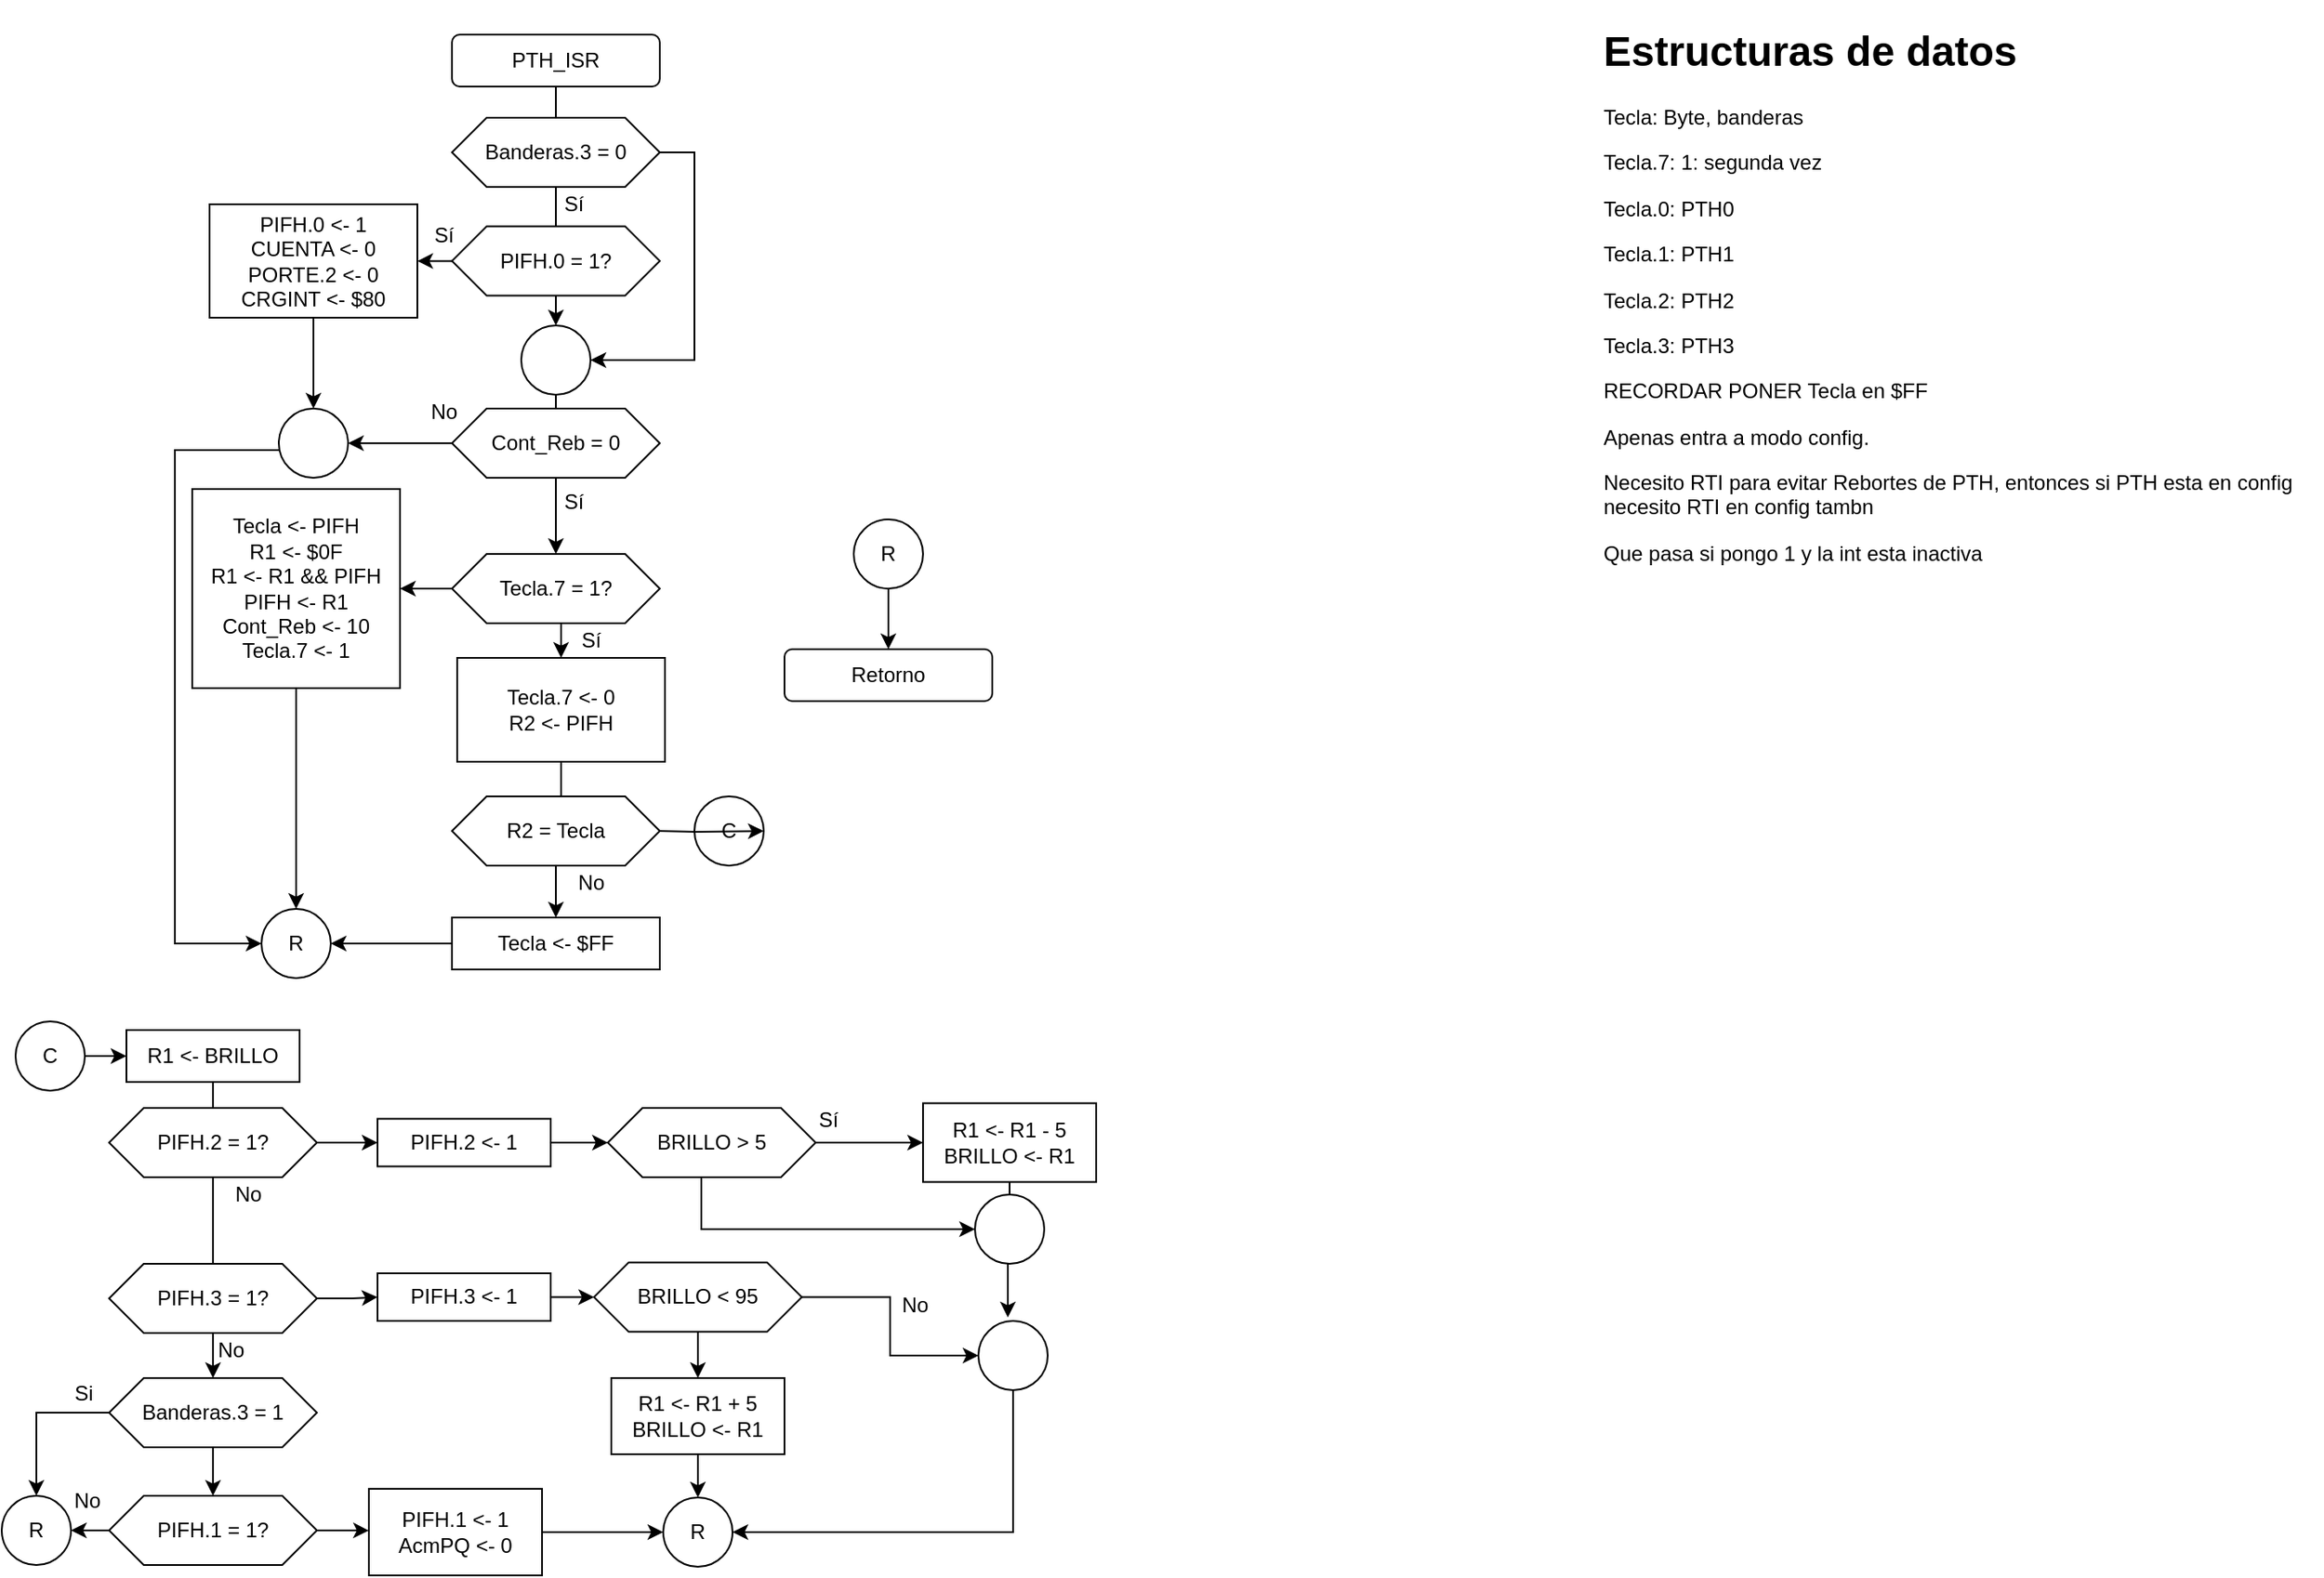 <mxfile version="14.3.0" type="github">
  <diagram id="c7fjYp0Tahoj1WGIqrOk" name="Page-1">
    <mxGraphModel dx="1670" dy="2044" grid="1" gridSize="10" guides="1" tooltips="1" connect="1" arrows="1" fold="1" page="1" pageScale="1" pageWidth="850" pageHeight="1100" math="0" shadow="0">
      <root>
        <mxCell id="0" />
        <mxCell id="1" parent="0" />
        <mxCell id="8bCLtA65vS8jzmT4QicE-42" style="edgeStyle=orthogonalEdgeStyle;rounded=0;orthogonalLoop=1;jettySize=auto;html=1;" parent="1" source="UxZr2XqgRcE-VCvsG_dp-8" target="8bCLtA65vS8jzmT4QicE-17" edge="1">
          <mxGeometry relative="1" as="geometry" />
        </mxCell>
        <mxCell id="8bCLtA65vS8jzmT4QicE-1" value="PTH_ISR" style="rounded=1;whiteSpace=wrap;html=1;" parent="1" vertex="1">
          <mxGeometry x="110" y="-90" width="120" height="30" as="geometry" />
        </mxCell>
        <mxCell id="8bCLtA65vS8jzmT4QicE-58" value="" style="edgeStyle=orthogonalEdgeStyle;rounded=0;orthogonalLoop=1;jettySize=auto;html=1;" parent="1" source="8bCLtA65vS8jzmT4QicE-3" edge="1">
          <mxGeometry relative="1" as="geometry">
            <mxPoint x="62.0" y="774.083" as="targetPoint" />
          </mxGeometry>
        </mxCell>
        <mxCell id="s9H4iR4M-_ucvPNq_mCL-15" value="" style="edgeStyle=orthogonalEdgeStyle;rounded=0;orthogonalLoop=1;jettySize=auto;html=1;" edge="1" parent="1" source="8bCLtA65vS8jzmT4QicE-3" target="s9H4iR4M-_ucvPNq_mCL-7">
          <mxGeometry relative="1" as="geometry" />
        </mxCell>
        <mxCell id="8bCLtA65vS8jzmT4QicE-3" value="PIFH.1 = 1?" style="shape=hexagon;perimeter=hexagonPerimeter2;whiteSpace=wrap;html=1;fixedSize=1;" parent="1" vertex="1">
          <mxGeometry x="-88" y="754" width="120" height="40" as="geometry" />
        </mxCell>
        <mxCell id="8bCLtA65vS8jzmT4QicE-62" value="" style="edgeStyle=orthogonalEdgeStyle;rounded=0;orthogonalLoop=1;jettySize=auto;html=1;" parent="1" source="8bCLtA65vS8jzmT4QicE-5" target="8bCLtA65vS8jzmT4QicE-54" edge="1">
          <mxGeometry relative="1" as="geometry" />
        </mxCell>
        <mxCell id="8bCLtA65vS8jzmT4QicE-94" value="" style="edgeStyle=orthogonalEdgeStyle;rounded=0;orthogonalLoop=1;jettySize=auto;html=1;" parent="1" source="s9H4iR4M-_ucvPNq_mCL-3" target="8bCLtA65vS8jzmT4QicE-86" edge="1">
          <mxGeometry relative="1" as="geometry" />
        </mxCell>
        <mxCell id="8bCLtA65vS8jzmT4QicE-6" value="PIFH.3 = 1?" style="shape=hexagon;perimeter=hexagonPerimeter2;whiteSpace=wrap;html=1;fixedSize=1;" parent="1" vertex="1">
          <mxGeometry x="-88" y="620" width="120" height="40" as="geometry" />
        </mxCell>
        <mxCell id="Di6Owvq7miezw51LFoUo-13" value="" style="edgeStyle=orthogonalEdgeStyle;rounded=0;orthogonalLoop=1;jettySize=auto;html=1;" parent="1" source="8bCLtA65vS8jzmT4QicE-7" target="Di6Owvq7miezw51LFoUo-11" edge="1">
          <mxGeometry relative="1" as="geometry" />
        </mxCell>
        <mxCell id="8bCLtA65vS8jzmT4QicE-7" value="Cont_Reb = 0" style="shape=hexagon;perimeter=hexagonPerimeter2;whiteSpace=wrap;html=1;fixedSize=1;" parent="1" vertex="1">
          <mxGeometry x="110" y="126" width="120" height="40" as="geometry" />
        </mxCell>
        <mxCell id="8bCLtA65vS8jzmT4QicE-8" value="Retorno" style="rounded=1;whiteSpace=wrap;html=1;" parent="1" vertex="1">
          <mxGeometry x="302" y="265" width="120" height="30" as="geometry" />
        </mxCell>
        <mxCell id="8bCLtA65vS8jzmT4QicE-10" value="No" style="text;html=1;align=center;verticalAlign=middle;resizable=0;points=[];autosize=1;" parent="1" vertex="1">
          <mxGeometry x="90" y="118" width="30" height="20" as="geometry" />
        </mxCell>
        <mxCell id="8bCLtA65vS8jzmT4QicE-12" value="Sí" style="text;html=1;align=center;verticalAlign=middle;resizable=0;points=[];autosize=1;" parent="1" vertex="1">
          <mxGeometry x="165" y="170" width="30" height="20" as="geometry" />
        </mxCell>
        <mxCell id="8bCLtA65vS8jzmT4QicE-16" value="&lt;h1&gt;Estructuras de datos&lt;br&gt;&lt;/h1&gt;&lt;p&gt;Tecla: Byte, banderas&lt;/p&gt;&lt;p&gt;Tecla.7: 1: segunda vez&lt;/p&gt;&lt;p&gt;Tecla.0: PTH0&lt;/p&gt;&lt;p&gt;Tecla.1: PTH1&lt;/p&gt;&lt;p&gt;Tecla.2: PTH2&lt;/p&gt;&lt;p&gt;Tecla.3: PTH3&lt;/p&gt;&lt;p&gt;RECORDAR PONER Tecla en $FF&lt;/p&gt;&lt;p&gt;Apenas entra a modo config.&lt;/p&gt;&lt;p&gt;Necesito RTI para evitar Rebortes de PTH, entonces si PTH esta en config necesito RTI en config tambn&lt;br&gt;&lt;/p&gt;&lt;p&gt;Que pasa si pongo 1 y la int esta inactiva&lt;br&gt;&lt;/p&gt;" style="text;html=1;strokeColor=none;fillColor=none;spacing=5;spacingTop=-20;whiteSpace=wrap;overflow=hidden;rounded=0;" parent="1" vertex="1">
          <mxGeometry x="770" y="-100" width="420" height="325" as="geometry" />
        </mxCell>
        <mxCell id="8bCLtA65vS8jzmT4QicE-24" value="" style="edgeStyle=orthogonalEdgeStyle;rounded=0;orthogonalLoop=1;jettySize=auto;html=1;" parent="1" source="8bCLtA65vS8jzmT4QicE-17" target="8bCLtA65vS8jzmT4QicE-19" edge="1">
          <mxGeometry relative="1" as="geometry" />
        </mxCell>
        <mxCell id="8bCLtA65vS8jzmT4QicE-49" style="edgeStyle=orthogonalEdgeStyle;rounded=0;orthogonalLoop=1;jettySize=auto;html=1;exitX=0.5;exitY=1;exitDx=0;exitDy=0;entryX=0.5;entryY=0;entryDx=0;entryDy=0;" parent="1" source="8bCLtA65vS8jzmT4QicE-17" target="8bCLtA65vS8jzmT4QicE-26" edge="1">
          <mxGeometry relative="1" as="geometry" />
        </mxCell>
        <mxCell id="8bCLtA65vS8jzmT4QicE-17" value="Tecla.7 = 1?" style="shape=hexagon;perimeter=hexagonPerimeter2;whiteSpace=wrap;html=1;fixedSize=1;" parent="1" vertex="1">
          <mxGeometry x="110" y="210" width="120" height="40" as="geometry" />
        </mxCell>
        <mxCell id="8bCLtA65vS8jzmT4QicE-18" value="Sí" style="text;html=1;align=center;verticalAlign=middle;resizable=0;points=[];autosize=1;" parent="1" vertex="1">
          <mxGeometry x="175" y="250" width="30" height="20" as="geometry" />
        </mxCell>
        <mxCell id="8bCLtA65vS8jzmT4QicE-21" style="edgeStyle=orthogonalEdgeStyle;rounded=0;orthogonalLoop=1;jettySize=auto;html=1;entryX=0.5;entryY=0;entryDx=0;entryDy=0;" parent="1" source="8bCLtA65vS8jzmT4QicE-19" target="8bCLtA65vS8jzmT4QicE-22" edge="1">
          <mxGeometry relative="1" as="geometry">
            <mxPoint x="20" y="520" as="targetPoint" />
          </mxGeometry>
        </mxCell>
        <mxCell id="8bCLtA65vS8jzmT4QicE-19" value="&lt;div&gt;Tecla &amp;lt;- PIFH&lt;/div&gt;&lt;div&gt;R1 &amp;lt;- $0F&lt;/div&gt;&lt;div&gt;R1 &amp;lt;- R1 &amp;amp;&amp;amp; PIFH&lt;/div&gt;&lt;div&gt;PIFH &amp;lt;- R1&lt;br&gt;&lt;/div&gt;&lt;div&gt;Cont_Reb &amp;lt;- 10&lt;/div&gt;&lt;div&gt;Tecla.7 &amp;lt;- 1&lt;br&gt;&lt;/div&gt;" style="rounded=0;whiteSpace=wrap;html=1;" parent="1" vertex="1">
          <mxGeometry x="-40" y="172.5" width="120" height="115" as="geometry" />
        </mxCell>
        <mxCell id="8bCLtA65vS8jzmT4QicE-22" value="R" style="ellipse;whiteSpace=wrap;html=1;aspect=fixed;" parent="1" vertex="1">
          <mxGeometry y="415" width="40" height="40" as="geometry" />
        </mxCell>
        <mxCell id="8bCLtA65vS8jzmT4QicE-23" style="edgeStyle=orthogonalEdgeStyle;rounded=0;orthogonalLoop=1;jettySize=auto;html=1;entryX=0;entryY=0.5;entryDx=0;entryDy=0;" parent="1" source="Di6Owvq7miezw51LFoUo-11" target="8bCLtA65vS8jzmT4QicE-22" edge="1">
          <mxGeometry relative="1" as="geometry">
            <mxPoint x="110" y="150" as="sourcePoint" />
            <mxPoint x="110" y="817" as="targetPoint" />
            <Array as="points">
              <mxPoint x="-50" y="150" />
              <mxPoint x="-50" y="435" />
            </Array>
          </mxGeometry>
        </mxCell>
        <mxCell id="8bCLtA65vS8jzmT4QicE-47" value="" style="edgeStyle=orthogonalEdgeStyle;rounded=0;orthogonalLoop=1;jettySize=auto;html=1;" parent="1" source="8bCLtA65vS8jzmT4QicE-26" target="8bCLtA65vS8jzmT4QicE-44" edge="1">
          <mxGeometry relative="1" as="geometry" />
        </mxCell>
        <mxCell id="8bCLtA65vS8jzmT4QicE-26" value="&lt;div&gt;Tecla.7 &amp;lt;- 0&lt;/div&gt;&lt;div&gt;R2 &amp;lt;- PIFH&lt;br&gt;&lt;/div&gt;" style="rounded=0;whiteSpace=wrap;html=1;" parent="1" vertex="1">
          <mxGeometry x="113" y="270" width="120" height="60" as="geometry" />
        </mxCell>
        <mxCell id="8bCLtA65vS8jzmT4QicE-48" style="edgeStyle=orthogonalEdgeStyle;rounded=0;orthogonalLoop=1;jettySize=auto;html=1;exitX=0.5;exitY=1;exitDx=0;exitDy=0;entryX=0.5;entryY=0;entryDx=0;entryDy=0;" parent="1" source="8bCLtA65vS8jzmT4QicE-27" target="8bCLtA65vS8jzmT4QicE-31" edge="1">
          <mxGeometry relative="1" as="geometry" />
        </mxCell>
        <mxCell id="8bCLtA65vS8jzmT4QicE-27" value="R2 = Tecla" style="shape=hexagon;perimeter=hexagonPerimeter2;whiteSpace=wrap;html=1;fixedSize=1;" parent="1" vertex="1">
          <mxGeometry x="110" y="350" width="120" height="40" as="geometry" />
        </mxCell>
        <mxCell id="8bCLtA65vS8jzmT4QicE-33" style="edgeStyle=orthogonalEdgeStyle;rounded=0;orthogonalLoop=1;jettySize=auto;html=1;entryX=1;entryY=0.5;entryDx=0;entryDy=0;" parent="1" source="8bCLtA65vS8jzmT4QicE-31" target="8bCLtA65vS8jzmT4QicE-22" edge="1">
          <mxGeometry relative="1" as="geometry" />
        </mxCell>
        <mxCell id="8bCLtA65vS8jzmT4QicE-31" value="&lt;div&gt;Tecla &amp;lt;- $FF&lt;/div&gt;" style="rounded=0;whiteSpace=wrap;html=1;" parent="1" vertex="1">
          <mxGeometry x="110" y="420" width="120" height="30" as="geometry" />
        </mxCell>
        <mxCell id="8bCLtA65vS8jzmT4QicE-44" value="No" style="text;html=1;align=center;verticalAlign=middle;resizable=0;points=[];autosize=1;" parent="1" vertex="1">
          <mxGeometry x="175" y="390" width="30" height="20" as="geometry" />
        </mxCell>
        <mxCell id="s9H4iR4M-_ucvPNq_mCL-18" value="" style="edgeStyle=orthogonalEdgeStyle;rounded=0;orthogonalLoop=1;jettySize=auto;html=1;" edge="1" parent="1" source="8bCLtA65vS8jzmT4QicE-53" target="8bCLtA65vS8jzmT4QicE-97">
          <mxGeometry relative="1" as="geometry" />
        </mxCell>
        <mxCell id="8bCLtA65vS8jzmT4QicE-53" value="&lt;div&gt;PIFH.1 &amp;lt;- 1&lt;/div&gt;&lt;div&gt;AcmPQ &amp;lt;- 0&lt;/div&gt;" style="rounded=0;whiteSpace=wrap;html=1;gradientColor=#ffffff;" parent="1" vertex="1">
          <mxGeometry x="62" y="750" width="100" height="50" as="geometry" />
        </mxCell>
        <mxCell id="8bCLtA65vS8jzmT4QicE-56" value="" style="edgeStyle=orthogonalEdgeStyle;rounded=0;orthogonalLoop=1;jettySize=auto;html=1;" parent="1" source="8bCLtA65vS8jzmT4QicE-54" target="8bCLtA65vS8jzmT4QicE-3" edge="1">
          <mxGeometry relative="1" as="geometry" />
        </mxCell>
        <mxCell id="8bCLtA65vS8jzmT4QicE-54" value="Banderas.3 = 1" style="shape=hexagon;perimeter=hexagonPerimeter2;whiteSpace=wrap;html=1;fixedSize=1;" parent="1" vertex="1">
          <mxGeometry x="-88" y="686" width="120" height="40" as="geometry" />
        </mxCell>
        <mxCell id="8bCLtA65vS8jzmT4QicE-63" value="No" style="text;html=1;align=center;verticalAlign=middle;resizable=0;points=[];autosize=1;" parent="1" vertex="1">
          <mxGeometry x="-23" y="570" width="30" height="20" as="geometry" />
        </mxCell>
        <mxCell id="8bCLtA65vS8jzmT4QicE-64" value="No" style="text;html=1;align=center;verticalAlign=middle;resizable=0;points=[];autosize=1;" parent="1" vertex="1">
          <mxGeometry x="-33" y="660" width="30" height="20" as="geometry" />
        </mxCell>
        <mxCell id="8bCLtA65vS8jzmT4QicE-65" value="Si" style="text;html=1;align=center;verticalAlign=middle;resizable=0;points=[];autosize=1;" parent="1" vertex="1">
          <mxGeometry x="-118" y="685" width="30" height="20" as="geometry" />
        </mxCell>
        <mxCell id="8bCLtA65vS8jzmT4QicE-66" value="No" style="text;html=1;align=center;verticalAlign=middle;resizable=0;points=[];autosize=1;" parent="1" vertex="1">
          <mxGeometry x="-116" y="746.5" width="30" height="20" as="geometry" />
        </mxCell>
        <mxCell id="8bCLtA65vS8jzmT4QicE-81" value="" style="edgeStyle=orthogonalEdgeStyle;rounded=0;orthogonalLoop=1;jettySize=auto;html=1;" parent="1" source="8bCLtA65vS8jzmT4QicE-74" target="8bCLtA65vS8jzmT4QicE-63" edge="1">
          <mxGeometry relative="1" as="geometry" />
        </mxCell>
        <mxCell id="8bCLtA65vS8jzmT4QicE-90" value="" style="edgeStyle=orthogonalEdgeStyle;rounded=0;orthogonalLoop=1;jettySize=auto;html=1;" parent="1" source="s9H4iR4M-_ucvPNq_mCL-1" target="8bCLtA65vS8jzmT4QicE-83" edge="1">
          <mxGeometry relative="1" as="geometry" />
        </mxCell>
        <mxCell id="8bCLtA65vS8jzmT4QicE-5" value="PIFH.2 = 1?" style="shape=hexagon;perimeter=hexagonPerimeter2;whiteSpace=wrap;html=1;fixedSize=1;" parent="1" vertex="1">
          <mxGeometry x="-88" y="530" width="120" height="40" as="geometry" />
        </mxCell>
        <mxCell id="8bCLtA65vS8jzmT4QicE-92" value="" style="edgeStyle=orthogonalEdgeStyle;rounded=0;orthogonalLoop=1;jettySize=auto;html=1;" parent="1" source="8bCLtA65vS8jzmT4QicE-83" target="8bCLtA65vS8jzmT4QicE-85" edge="1">
          <mxGeometry relative="1" as="geometry" />
        </mxCell>
        <mxCell id="8bCLtA65vS8jzmT4QicE-93" style="edgeStyle=orthogonalEdgeStyle;rounded=0;orthogonalLoop=1;jettySize=auto;html=1;entryX=0;entryY=0.5;entryDx=0;entryDy=0;" parent="1" source="8bCLtA65vS8jzmT4QicE-83" target="8bCLtA65vS8jzmT4QicE-60" edge="1">
          <mxGeometry relative="1" as="geometry">
            <Array as="points">
              <mxPoint x="254" y="600" />
            </Array>
          </mxGeometry>
        </mxCell>
        <mxCell id="8bCLtA65vS8jzmT4QicE-83" value="BRILLO &amp;gt; 5" style="shape=hexagon;perimeter=hexagonPerimeter2;whiteSpace=wrap;html=1;fixedSize=1;" parent="1" vertex="1">
          <mxGeometry x="200" y="530" width="120" height="40" as="geometry" />
        </mxCell>
        <mxCell id="s9H4iR4M-_ucvPNq_mCL-17" style="edgeStyle=orthogonalEdgeStyle;rounded=0;orthogonalLoop=1;jettySize=auto;html=1;entryX=0.425;entryY=-0.05;entryDx=0;entryDy=0;entryPerimeter=0;" edge="1" parent="1" source="8bCLtA65vS8jzmT4QicE-85" target="8bCLtA65vS8jzmT4QicE-106">
          <mxGeometry relative="1" as="geometry">
            <mxPoint x="432" y="625.0" as="targetPoint" />
          </mxGeometry>
        </mxCell>
        <mxCell id="8bCLtA65vS8jzmT4QicE-85" value="&lt;div&gt;R1 &amp;lt;- R1 - 5&lt;/div&gt;&lt;div&gt;BRILLO &amp;lt;- R1&lt;br&gt;&lt;/div&gt;" style="rounded=0;whiteSpace=wrap;html=1;gradientColor=#ffffff;" parent="1" vertex="1">
          <mxGeometry x="382" y="527.25" width="100" height="45.5" as="geometry" />
        </mxCell>
        <mxCell id="8bCLtA65vS8jzmT4QicE-95" value="" style="edgeStyle=orthogonalEdgeStyle;rounded=0;orthogonalLoop=1;jettySize=auto;html=1;" parent="1" source="8bCLtA65vS8jzmT4QicE-86" target="8bCLtA65vS8jzmT4QicE-88" edge="1">
          <mxGeometry relative="1" as="geometry" />
        </mxCell>
        <mxCell id="8bCLtA65vS8jzmT4QicE-107" style="edgeStyle=orthogonalEdgeStyle;rounded=0;orthogonalLoop=1;jettySize=auto;html=1;entryX=0;entryY=0.5;entryDx=0;entryDy=0;" parent="1" source="8bCLtA65vS8jzmT4QicE-86" target="8bCLtA65vS8jzmT4QicE-106" edge="1">
          <mxGeometry relative="1" as="geometry" />
        </mxCell>
        <mxCell id="8bCLtA65vS8jzmT4QicE-86" value="BRILLO &amp;lt; 95" style="shape=hexagon;perimeter=hexagonPerimeter2;whiteSpace=wrap;html=1;fixedSize=1;" parent="1" vertex="1">
          <mxGeometry x="192" y="619.25" width="120" height="40" as="geometry" />
        </mxCell>
        <mxCell id="UxZr2XqgRcE-VCvsG_dp-4" style="edgeStyle=orthogonalEdgeStyle;rounded=0;orthogonalLoop=1;jettySize=auto;html=1;" parent="1" source="8bCLtA65vS8jzmT4QicE-88" target="8bCLtA65vS8jzmT4QicE-97" edge="1">
          <mxGeometry relative="1" as="geometry" />
        </mxCell>
        <mxCell id="8bCLtA65vS8jzmT4QicE-88" value="&lt;div&gt;R1 &amp;lt;- R1 + 5&lt;/div&gt;&lt;div&gt;BRILLO &amp;lt;- R1&lt;br&gt;&lt;/div&gt;" style="rounded=0;whiteSpace=wrap;html=1;gradientColor=#ffffff;" parent="1" vertex="1">
          <mxGeometry x="202" y="686" width="100" height="44" as="geometry" />
        </mxCell>
        <mxCell id="8bCLtA65vS8jzmT4QicE-97" value="R" style="ellipse;whiteSpace=wrap;html=1;aspect=fixed;" parent="1" vertex="1">
          <mxGeometry x="232" y="755" width="40" height="40" as="geometry" />
        </mxCell>
        <mxCell id="s9H4iR4M-_ucvPNq_mCL-19" style="edgeStyle=orthogonalEdgeStyle;rounded=0;orthogonalLoop=1;jettySize=auto;html=1;entryX=1;entryY=0.5;entryDx=0;entryDy=0;" edge="1" parent="1" source="8bCLtA65vS8jzmT4QicE-106" target="8bCLtA65vS8jzmT4QicE-97">
          <mxGeometry relative="1" as="geometry">
            <Array as="points">
              <mxPoint x="434" y="775" />
            </Array>
          </mxGeometry>
        </mxCell>
        <mxCell id="8bCLtA65vS8jzmT4QicE-106" value="" style="ellipse;whiteSpace=wrap;html=1;aspect=fixed;" parent="1" vertex="1">
          <mxGeometry x="414" y="653" width="40" height="40" as="geometry" />
        </mxCell>
        <mxCell id="8bCLtA65vS8jzmT4QicE-108" value="No" style="text;html=1;align=center;verticalAlign=middle;resizable=0;points=[];autosize=1;" parent="1" vertex="1">
          <mxGeometry x="362" y="634" width="30" height="20" as="geometry" />
        </mxCell>
        <mxCell id="8bCLtA65vS8jzmT4QicE-109" value="Sí" style="text;html=1;align=center;verticalAlign=middle;resizable=0;points=[];autosize=1;" parent="1" vertex="1">
          <mxGeometry x="312" y="527.25" width="30" height="20" as="geometry" />
        </mxCell>
        <mxCell id="Di6Owvq7miezw51LFoUo-9" value="" style="edgeStyle=orthogonalEdgeStyle;rounded=0;orthogonalLoop=1;jettySize=auto;html=1;" parent="1" source="Di6Owvq7miezw51LFoUo-1" target="Di6Owvq7miezw51LFoUo-2" edge="1">
          <mxGeometry relative="1" as="geometry" />
        </mxCell>
        <mxCell id="Di6Owvq7miezw51LFoUo-14" value="" style="edgeStyle=orthogonalEdgeStyle;rounded=0;orthogonalLoop=1;jettySize=auto;html=1;exitX=0.5;exitY=1;exitDx=0;exitDy=0;" parent="1" source="Di6Owvq7miezw51LFoUo-2" target="Di6Owvq7miezw51LFoUo-11" edge="1">
          <mxGeometry relative="1" as="geometry">
            <mxPoint x="30" y="80" as="sourcePoint" />
          </mxGeometry>
        </mxCell>
        <mxCell id="Di6Owvq7miezw51LFoUo-2" value="&lt;div&gt;PIFH.0 &amp;lt;- 1&lt;/div&gt;&lt;div&gt;CUENTA &amp;lt;- 0&lt;/div&gt;&lt;div&gt;PORTE.2 &amp;lt;- 0&lt;br&gt;&lt;/div&gt;&lt;div&gt;CRGINT &amp;lt;- $80&lt;br&gt;&lt;/div&gt;" style="rounded=0;whiteSpace=wrap;html=1;" parent="1" vertex="1">
          <mxGeometry x="-30" y="8" width="120" height="65.5" as="geometry" />
        </mxCell>
        <mxCell id="Di6Owvq7miezw51LFoUo-10" value="&lt;div&gt;Sí&lt;/div&gt;&lt;div&gt;&lt;br&gt;&lt;/div&gt;" style="text;html=1;align=center;verticalAlign=middle;resizable=0;points=[];autosize=1;" parent="1" vertex="1">
          <mxGeometry x="90" y="18" width="30" height="30" as="geometry" />
        </mxCell>
        <mxCell id="Di6Owvq7miezw51LFoUo-11" value="" style="ellipse;whiteSpace=wrap;html=1;aspect=fixed;" parent="1" vertex="1">
          <mxGeometry x="10" y="126" width="40" height="40" as="geometry" />
        </mxCell>
        <mxCell id="UxZr2XqgRcE-VCvsG_dp-7" value="Sí" style="text;html=1;align=center;verticalAlign=middle;resizable=0;points=[];autosize=1;" parent="1" vertex="1">
          <mxGeometry x="165" y="-2" width="30" height="20" as="geometry" />
        </mxCell>
        <mxCell id="UxZr2XqgRcE-VCvsG_dp-8" value="" style="ellipse;whiteSpace=wrap;html=1;aspect=fixed;" parent="1" vertex="1">
          <mxGeometry x="150" y="78" width="40" height="40" as="geometry" />
        </mxCell>
        <mxCell id="UxZr2XqgRcE-VCvsG_dp-9" style="edgeStyle=orthogonalEdgeStyle;rounded=0;orthogonalLoop=1;jettySize=auto;html=1;" parent="1" source="8bCLtA65vS8jzmT4QicE-1" target="UxZr2XqgRcE-VCvsG_dp-8" edge="1">
          <mxGeometry relative="1" as="geometry">
            <mxPoint x="170" y="-110" as="sourcePoint" />
            <mxPoint x="170" y="210" as="targetPoint" />
          </mxGeometry>
        </mxCell>
        <mxCell id="UxZr2XqgRcE-VCvsG_dp-11" style="edgeStyle=orthogonalEdgeStyle;rounded=0;orthogonalLoop=1;jettySize=auto;html=1;entryX=1;entryY=0.5;entryDx=0;entryDy=0;" parent="1" source="UxZr2XqgRcE-VCvsG_dp-6" target="UxZr2XqgRcE-VCvsG_dp-8" edge="1">
          <mxGeometry relative="1" as="geometry">
            <Array as="points">
              <mxPoint x="250" y="-22" />
              <mxPoint x="250" y="98" />
            </Array>
          </mxGeometry>
        </mxCell>
        <mxCell id="UxZr2XqgRcE-VCvsG_dp-6" value="Banderas.3 = 0" style="shape=hexagon;perimeter=hexagonPerimeter2;whiteSpace=wrap;html=1;fixedSize=1;" parent="1" vertex="1">
          <mxGeometry x="110" y="-42" width="120" height="40" as="geometry" />
        </mxCell>
        <mxCell id="Di6Owvq7miezw51LFoUo-1" value="PIFH.0 = 1?" style="shape=hexagon;perimeter=hexagonPerimeter2;whiteSpace=wrap;html=1;fixedSize=1;" parent="1" vertex="1">
          <mxGeometry x="110" y="20.75" width="120" height="40" as="geometry" />
        </mxCell>
        <mxCell id="s9H4iR4M-_ucvPNq_mCL-1" value="&lt;div&gt;PIFH.2 &amp;lt;- 1&lt;br&gt;&lt;/div&gt;" style="rounded=0;whiteSpace=wrap;html=1;gradientColor=#ffffff;" vertex="1" parent="1">
          <mxGeometry x="67" y="536.25" width="100" height="27.5" as="geometry" />
        </mxCell>
        <mxCell id="s9H4iR4M-_ucvPNq_mCL-2" value="" style="edgeStyle=orthogonalEdgeStyle;rounded=0;orthogonalLoop=1;jettySize=auto;html=1;" edge="1" parent="1" source="8bCLtA65vS8jzmT4QicE-5" target="s9H4iR4M-_ucvPNq_mCL-1">
          <mxGeometry relative="1" as="geometry">
            <mxPoint x="31.966" y="550.034" as="sourcePoint" />
            <mxPoint x="232.017" y="555.483" as="targetPoint" />
          </mxGeometry>
        </mxCell>
        <mxCell id="s9H4iR4M-_ucvPNq_mCL-3" value="&lt;div&gt;PIFH.3 &amp;lt;- 1&lt;br&gt;&lt;/div&gt;" style="rounded=0;whiteSpace=wrap;html=1;gradientColor=#ffffff;" vertex="1" parent="1">
          <mxGeometry x="67" y="625.5" width="100" height="27.5" as="geometry" />
        </mxCell>
        <mxCell id="s9H4iR4M-_ucvPNq_mCL-4" value="" style="edgeStyle=orthogonalEdgeStyle;rounded=0;orthogonalLoop=1;jettySize=auto;html=1;" edge="1" parent="1" source="8bCLtA65vS8jzmT4QicE-6" target="s9H4iR4M-_ucvPNq_mCL-3">
          <mxGeometry relative="1" as="geometry">
            <mxPoint x="32" y="640" as="sourcePoint" />
            <mxPoint x="247" y="654" as="targetPoint" />
          </mxGeometry>
        </mxCell>
        <mxCell id="s9H4iR4M-_ucvPNq_mCL-9" value="" style="edgeStyle=orthogonalEdgeStyle;rounded=0;orthogonalLoop=1;jettySize=auto;html=1;" edge="1" parent="1" source="s9H4iR4M-_ucvPNq_mCL-6" target="8bCLtA65vS8jzmT4QicE-8">
          <mxGeometry relative="1" as="geometry" />
        </mxCell>
        <mxCell id="s9H4iR4M-_ucvPNq_mCL-6" value="R" style="ellipse;whiteSpace=wrap;html=1;aspect=fixed;" vertex="1" parent="1">
          <mxGeometry x="342" y="190" width="40" height="40" as="geometry" />
        </mxCell>
        <mxCell id="s9H4iR4M-_ucvPNq_mCL-7" value="R" style="ellipse;whiteSpace=wrap;html=1;aspect=fixed;" vertex="1" parent="1">
          <mxGeometry x="-150" y="754" width="40" height="40" as="geometry" />
        </mxCell>
        <mxCell id="s9H4iR4M-_ucvPNq_mCL-8" style="edgeStyle=orthogonalEdgeStyle;rounded=0;orthogonalLoop=1;jettySize=auto;html=1;" edge="1" parent="1" source="8bCLtA65vS8jzmT4QicE-54" target="s9H4iR4M-_ucvPNq_mCL-7">
          <mxGeometry relative="1" as="geometry">
            <mxPoint x="-88" y="706" as="sourcePoint" />
            <mxPoint x="-305" y="865" as="targetPoint" />
          </mxGeometry>
        </mxCell>
        <mxCell id="s9H4iR4M-_ucvPNq_mCL-10" value="C" style="ellipse;whiteSpace=wrap;html=1;aspect=fixed;" vertex="1" parent="1">
          <mxGeometry x="250" y="350" width="40" height="40" as="geometry" />
        </mxCell>
        <mxCell id="s9H4iR4M-_ucvPNq_mCL-11" value="" style="edgeStyle=orthogonalEdgeStyle;rounded=0;orthogonalLoop=1;jettySize=auto;html=1;" edge="1" parent="1" target="s9H4iR4M-_ucvPNq_mCL-10">
          <mxGeometry relative="1" as="geometry">
            <mxPoint x="230" y="370" as="sourcePoint" />
            <mxPoint x="450" y="380" as="targetPoint" />
          </mxGeometry>
        </mxCell>
        <mxCell id="s9H4iR4M-_ucvPNq_mCL-21" value="" style="edgeStyle=orthogonalEdgeStyle;rounded=0;orthogonalLoop=1;jettySize=auto;html=1;" edge="1" parent="1" source="s9H4iR4M-_ucvPNq_mCL-12" target="8bCLtA65vS8jzmT4QicE-74">
          <mxGeometry relative="1" as="geometry" />
        </mxCell>
        <mxCell id="s9H4iR4M-_ucvPNq_mCL-12" value="C" style="ellipse;whiteSpace=wrap;html=1;aspect=fixed;" vertex="1" parent="1">
          <mxGeometry x="-142" y="480" width="40" height="40" as="geometry" />
        </mxCell>
        <mxCell id="8bCLtA65vS8jzmT4QicE-74" value="R1 &amp;lt;- BRILLO" style="rounded=0;whiteSpace=wrap;html=1;gradientColor=#ffffff;" parent="1" vertex="1">
          <mxGeometry x="-78" y="485" width="100" height="30" as="geometry" />
        </mxCell>
        <mxCell id="8bCLtA65vS8jzmT4QicE-60" value="" style="ellipse;whiteSpace=wrap;html=1;aspect=fixed;" parent="1" vertex="1">
          <mxGeometry x="412" y="580" width="40" height="40" as="geometry" />
        </mxCell>
      </root>
    </mxGraphModel>
  </diagram>
</mxfile>
